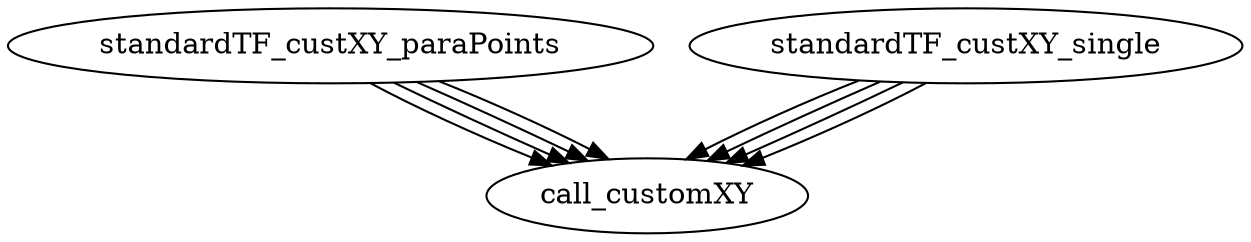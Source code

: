 /* Created by mdot for Matlab */
digraph m2html {
  standardTF_custXY_paraPoints -> call_customXY;
  standardTF_custXY_paraPoints -> call_customXY;
  standardTF_custXY_paraPoints -> call_customXY;
  standardTF_custXY_paraPoints -> call_customXY;
  standardTF_custXY_single -> call_customXY;
  standardTF_custXY_single -> call_customXY;
  standardTF_custXY_single -> call_customXY;
  standardTF_custXY_single -> call_customXY;

  call_customXY [URL="call_customXY.html"];
  call_customXY [URL="call_customXY.html"];
  standardTF_custXY_paraPoints [URL="standardTF_custXY_paraPoints.html"];
  standardTF_custXY_paraPoints [URL="standardTF_custXY_paraPoints.html"];
  standardTF_custXY_single [URL="standardTF_custXY_single.html"];
  standardTF_custXY_single [URL="standardTF_custXY_single.html"];
}
